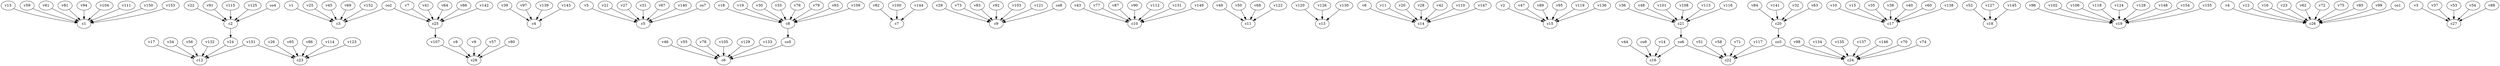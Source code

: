 strict digraph  {
c1;
c2;
c3;
c4;
c5;
c6;
c7;
c8;
c9;
c10;
c11;
c12;
c13;
c14;
c15;
c16;
c17;
c18;
c19;
c20;
c21;
c22;
c23;
c24;
c25;
c26;
c27;
c28;
v1;
v2;
v3;
v4;
v5;
v6;
v7;
v8;
v9;
v10;
v11;
v12;
v13;
v14;
v15;
v16;
v17;
v18;
v19;
v20;
v21;
v22;
v23;
v24;
v25;
v26;
v27;
v28;
v29;
v30;
v31;
v32;
v33;
v34;
v35;
v36;
v37;
v38;
v39;
v40;
v41;
v42;
v43;
v44;
v45;
v46;
v47;
v48;
v49;
v50;
v51;
v52;
v53;
v54;
v55;
v56;
v57;
v58;
v59;
v60;
v61;
v62;
v63;
v64;
v65;
v66;
v67;
v68;
v69;
v70;
v71;
v72;
v73;
v74;
v75;
v76;
v77;
v78;
v79;
v80;
v81;
v82;
v83;
v84;
v85;
v86;
v87;
v88;
v89;
v90;
v91;
v92;
v93;
v94;
v95;
v96;
v97;
v98;
v99;
v100;
v101;
v102;
v103;
v104;
v105;
v106;
v107;
v108;
v109;
v110;
v111;
v112;
v113;
v114;
v115;
v116;
v117;
v118;
v119;
v120;
v121;
v122;
v123;
v124;
v125;
v126;
v127;
v128;
v129;
v130;
v131;
v132;
v133;
v134;
v135;
v136;
v137;
v138;
v139;
v140;
v141;
v142;
v143;
v144;
v145;
v146;
v147;
v148;
v149;
v150;
v151;
v152;
v153;
v154;
v155;
co1;
co2;
co3;
co4;
co5;
co6;
co7;
co8;
co9;
c2 -> v24  [weight=1];
c8 -> co5  [weight=1];
c20 -> co3  [weight=1];
c21 -> co6  [weight=1];
c25 -> v107  [weight=1];
v1 -> c3  [weight=1];
v2 -> c15  [weight=1];
v3 -> c27  [weight=1];
v4 -> c26  [weight=1];
v5 -> c5  [weight=1];
v6 -> c14  [weight=1];
v7 -> c25  [weight=1];
v8 -> c28  [weight=1];
v9 -> c28  [weight=1];
v10 -> c17  [weight=1];
v11 -> c14  [weight=1];
v12 -> c26  [weight=1];
v13 -> c1  [weight=1];
v14 -> c16  [weight=1];
v15 -> c17  [weight=1];
v16 -> c26  [weight=1];
v17 -> c12  [weight=1];
v18 -> c8  [weight=1];
v19 -> c8  [weight=1];
v20 -> c14  [weight=1];
v21 -> c5  [weight=1];
v22 -> c2  [weight=1];
v23 -> c26  [weight=1];
v24 -> c12  [weight=1];
v25 -> c3  [weight=1];
v26 -> c23  [weight=1];
v27 -> c5  [weight=1];
v28 -> c14  [weight=1];
v29 -> c9  [weight=1];
v30 -> c8  [weight=1];
v31 -> c5  [weight=1];
v32 -> c20  [weight=1];
v33 -> c8  [weight=1];
v34 -> c12  [weight=1];
v35 -> c17  [weight=1];
v36 -> c21  [weight=1];
v37 -> c27  [weight=1];
v38 -> c17  [weight=1];
v39 -> c4  [weight=1];
v40 -> c17  [weight=1];
v41 -> c25  [weight=1];
v42 -> c14  [weight=1];
v43 -> c10  [weight=1];
v44 -> c16  [weight=1];
v45 -> c3  [weight=1];
v46 -> c6  [weight=1];
v47 -> c15  [weight=1];
v48 -> c21  [weight=1];
v49 -> c11  [weight=1];
v50 -> c11  [weight=1];
v51 -> c22  [weight=1];
v52 -> c18  [weight=1];
v53 -> c27  [weight=1];
v54 -> c27  [weight=1];
v55 -> c6  [weight=1];
v56 -> c12  [weight=1];
v57 -> c28  [weight=1];
v58 -> c22  [weight=1];
v59 -> c1  [weight=1];
v60 -> c17  [weight=1];
v61 -> c1  [weight=1];
v62 -> c26  [weight=1];
v63 -> c20  [weight=1];
v64 -> c25  [weight=1];
v65 -> c23  [weight=1];
v66 -> c25  [weight=1];
v67 -> c5  [weight=1];
v68 -> c11  [weight=1];
v69 -> c3  [weight=1];
v70 -> c24  [weight=1];
v71 -> c22  [weight=1];
v72 -> c26  [weight=1];
v73 -> c9  [weight=1];
v74 -> c24  [weight=1];
v75 -> c26  [weight=1];
v76 -> c8  [weight=1];
v77 -> c10  [weight=1];
v78 -> c6  [weight=1];
v79 -> c8  [weight=1];
v80 -> c28  [weight=1];
v81 -> c1  [weight=1];
v82 -> c7  [weight=1];
v83 -> c9  [weight=1];
v84 -> c20  [weight=1];
v85 -> c26  [weight=1];
v86 -> c23  [weight=1];
v87 -> c10  [weight=1];
v88 -> c27  [weight=1];
v89 -> c15  [weight=1];
v90 -> c10  [weight=1];
v91 -> c2  [weight=1];
v92 -> c9  [weight=1];
v93 -> c8  [weight=1];
v94 -> c1  [weight=1];
v95 -> c15  [weight=1];
v96 -> c19  [weight=1];
v97 -> c4  [weight=1];
v98 -> c24  [weight=1];
v99 -> c26  [weight=1];
v100 -> c7  [weight=1];
v101 -> c21  [weight=1];
v102 -> c19  [weight=1];
v103 -> c9  [weight=1];
v104 -> c1  [weight=1];
v105 -> c6  [weight=1];
v106 -> c19  [weight=1];
v107 -> c28  [weight=1];
v108 -> c21  [weight=1];
v109 -> c8  [weight=1];
v110 -> c14  [weight=1];
v111 -> c1  [weight=1];
v112 -> c10  [weight=1];
v113 -> c21  [weight=1];
v114 -> c23  [weight=1];
v115 -> c2  [weight=1];
v116 -> c21  [weight=1];
v117 -> c22  [weight=1];
v118 -> c19  [weight=1];
v119 -> c15  [weight=1];
v120 -> c13  [weight=1];
v121 -> c9  [weight=1];
v122 -> c11  [weight=1];
v123 -> c23  [weight=1];
v124 -> c19  [weight=1];
v125 -> c2  [weight=1];
v126 -> c13  [weight=1];
v127 -> c18  [weight=1];
v128 -> c19  [weight=1];
v129 -> c6  [weight=1];
v130 -> c13  [weight=1];
v131 -> c10  [weight=1];
v132 -> c12  [weight=1];
v133 -> c6  [weight=1];
v134 -> c24  [weight=1];
v135 -> c24  [weight=1];
v136 -> c15  [weight=1];
v137 -> c24  [weight=1];
v138 -> c17  [weight=1];
v139 -> c4  [weight=1];
v140 -> c5  [weight=1];
v141 -> c20  [weight=1];
v142 -> c25  [weight=1];
v143 -> c4  [weight=1];
v144 -> c7  [weight=1];
v145 -> c18  [weight=1];
v146 -> c24  [weight=1];
v147 -> c14  [weight=1];
v148 -> c19  [weight=1];
v149 -> c10  [weight=1];
v150 -> c1  [weight=1];
v151 -> c12  [weight=1];
v151 -> c23  [weight=1];
v152 -> c3  [weight=1];
v153 -> c1  [weight=1];
v154 -> c19  [weight=1];
v155 -> c19  [weight=1];
co1 -> c26  [weight=1];
co2 -> c25  [weight=1];
co2 -> c3  [weight=1];
co3 -> c24  [weight=1];
co3 -> c22  [weight=1];
co4 -> c2  [weight=1];
co5 -> c6  [weight=1];
co6 -> c22  [weight=1];
co6 -> c16  [weight=1];
co7 -> c5  [weight=1];
co8 -> c9  [weight=1];
co9 -> c16  [weight=1];
}
